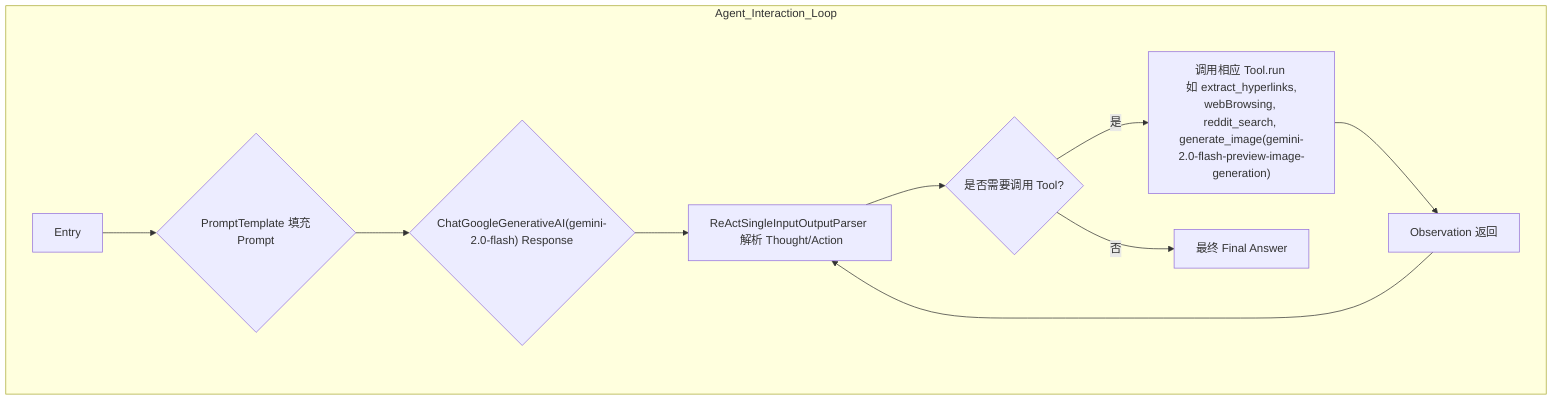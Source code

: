 ---
config:
  layout: dagre
---
flowchart TD
 subgraph Agent_Interaction_Loop["Agent_Interaction_Loop"]
        M{"PromptTemplate 填充Prompt"}
        L["Entry"]
        N{"ChatGoogleGenerativeAI(gemini-2.0-flash) Response"}
        O["ReActSingleInputOutputParser <br> 解析 Thought/Action"]
        P{"是否需要调用 Tool?"}
        Q["调用相应 Tool.run <br> 如 extract_hyperlinks, webBrowsing, reddit_search, generate_image(gemini-2.0-flash-preview-image-generation)"]
        R["Observation 返回 "]
        S["最终 Final Answer "]
  end
    L --> M
    M --> N
    N --> O
    O --> P
    P -- 是 --> Q
    Q --> R
    R --> O
    P -- 否 --> S
    classDef module fill:#f9f,stroke:#333,stroke-width:1px